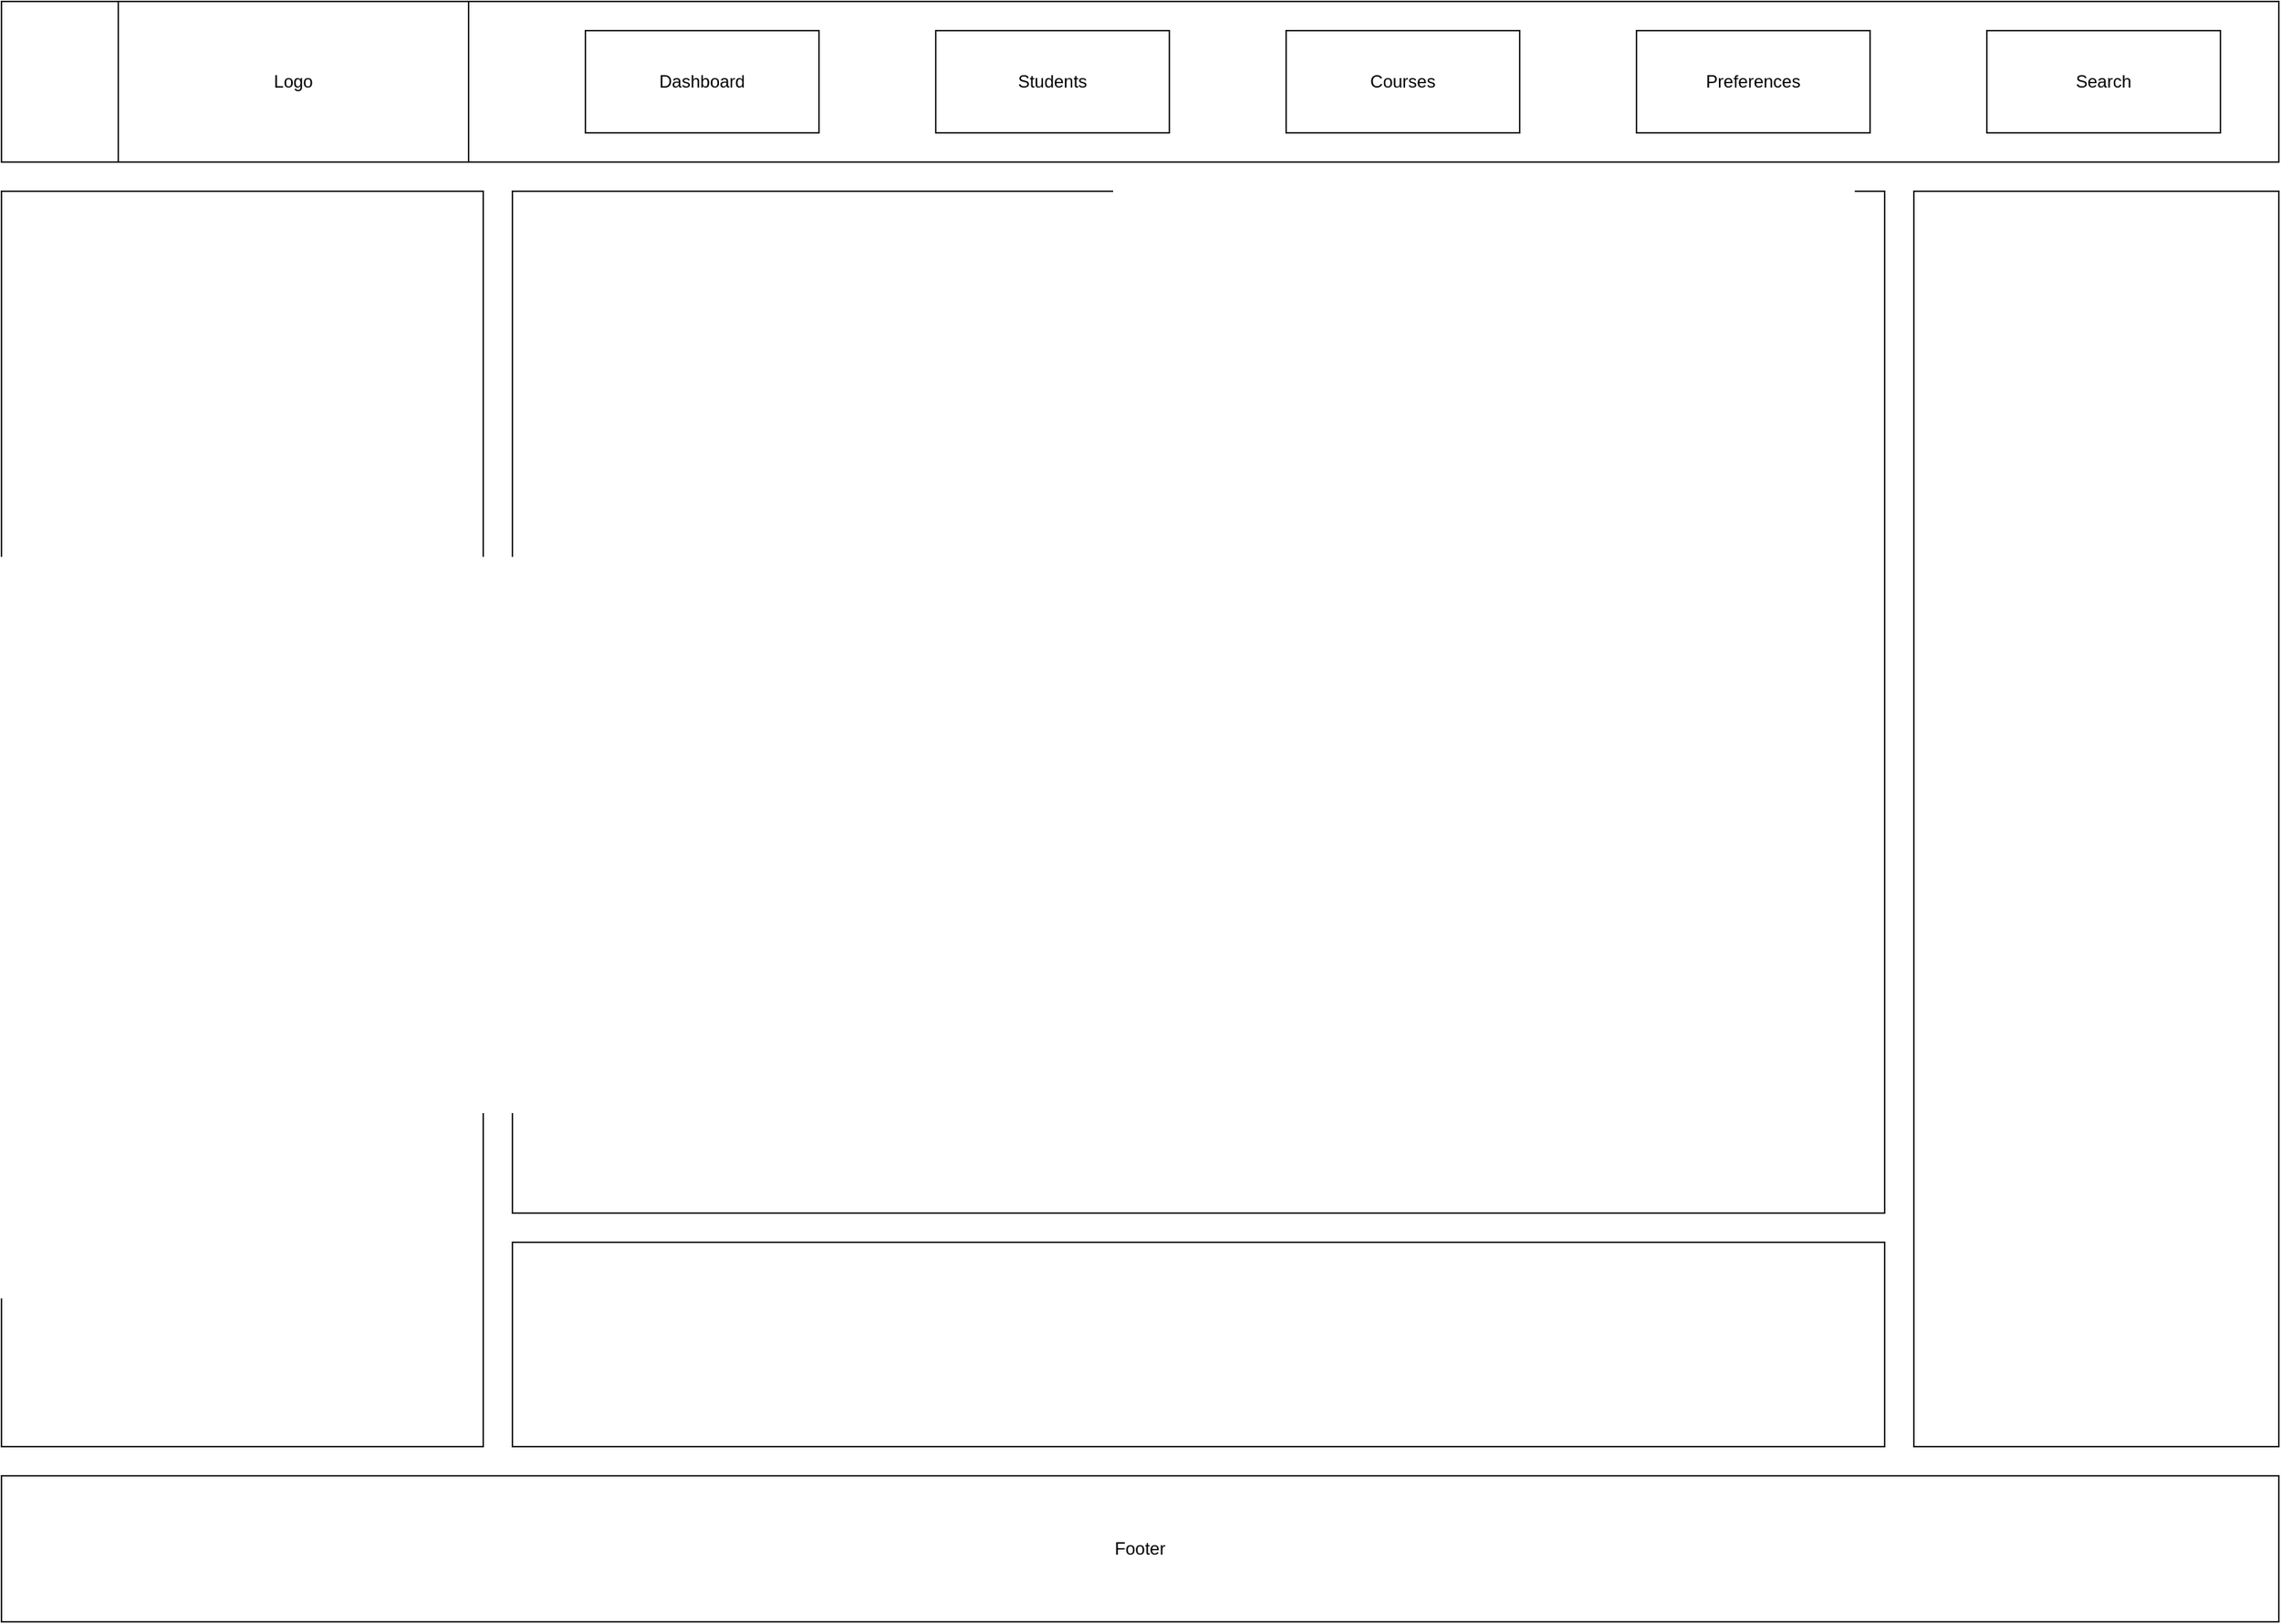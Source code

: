 <mxfile version="16.5.6" type="github">
  <diagram id="667e9k_SaELWsFKGwzjt" name="Page-1">
    <mxGraphModel dx="2029" dy="1191" grid="1" gridSize="10" guides="1" tooltips="1" connect="1" arrows="1" fold="1" page="1" pageScale="1" pageWidth="827" pageHeight="1169" math="0" shadow="0">
      <root>
        <mxCell id="0" />
        <mxCell id="1" parent="0" />
        <mxCell id="5dgpFQyMNd5qrhkOa5W_-2" value="" style="rounded=0;whiteSpace=wrap;html=1;" vertex="1" parent="1">
          <mxGeometry x="40" y="20" width="1560" height="110" as="geometry" />
        </mxCell>
        <mxCell id="5dgpFQyMNd5qrhkOa5W_-3" value="Logo" style="rounded=0;whiteSpace=wrap;html=1;" vertex="1" parent="1">
          <mxGeometry x="120" y="20" width="240" height="110" as="geometry" />
        </mxCell>
        <mxCell id="5dgpFQyMNd5qrhkOa5W_-4" value="Students" style="rounded=0;whiteSpace=wrap;html=1;" vertex="1" parent="1">
          <mxGeometry x="680" y="40" width="160" height="70" as="geometry" />
        </mxCell>
        <mxCell id="5dgpFQyMNd5qrhkOa5W_-5" value="Search" style="rounded=0;whiteSpace=wrap;html=1;" vertex="1" parent="1">
          <mxGeometry x="1400" y="40" width="160" height="70" as="geometry" />
        </mxCell>
        <mxCell id="5dgpFQyMNd5qrhkOa5W_-6" value="Preferences" style="rounded=0;whiteSpace=wrap;html=1;" vertex="1" parent="1">
          <mxGeometry x="1160" y="40" width="160" height="70" as="geometry" />
        </mxCell>
        <mxCell id="5dgpFQyMNd5qrhkOa5W_-7" value="Courses" style="rounded=0;whiteSpace=wrap;html=1;" vertex="1" parent="1">
          <mxGeometry x="920" y="40" width="160" height="70" as="geometry" />
        </mxCell>
        <mxCell id="5dgpFQyMNd5qrhkOa5W_-9" value="Footer" style="rounded=0;whiteSpace=wrap;html=1;" vertex="1" parent="1">
          <mxGeometry x="40" y="1030" width="1560" height="100" as="geometry" />
        </mxCell>
        <mxCell id="5dgpFQyMNd5qrhkOa5W_-30" value="Dashboard" style="rounded=0;whiteSpace=wrap;html=1;" vertex="1" parent="1">
          <mxGeometry x="440" y="40" width="160" height="70" as="geometry" />
        </mxCell>
        <mxCell id="5dgpFQyMNd5qrhkOa5W_-31" value="" style="rounded=0;whiteSpace=wrap;html=1;" vertex="1" parent="1">
          <mxGeometry x="390" y="150" width="940" height="700" as="geometry" />
        </mxCell>
        <mxCell id="5dgpFQyMNd5qrhkOa5W_-32" value="" style="rounded=0;whiteSpace=wrap;html=1;" vertex="1" parent="1">
          <mxGeometry x="40" y="150" width="330" height="860" as="geometry" />
        </mxCell>
        <mxCell id="5dgpFQyMNd5qrhkOa5W_-33" value="" style="rounded=0;whiteSpace=wrap;html=1;" vertex="1" parent="1">
          <mxGeometry x="390" y="870" width="940" height="140" as="geometry" />
        </mxCell>
        <mxCell id="5dgpFQyMNd5qrhkOa5W_-34" value="" style="rounded=0;whiteSpace=wrap;html=1;" vertex="1" parent="1">
          <mxGeometry x="1350" y="150" width="250" height="860" as="geometry" />
        </mxCell>
      </root>
    </mxGraphModel>
  </diagram>
</mxfile>
